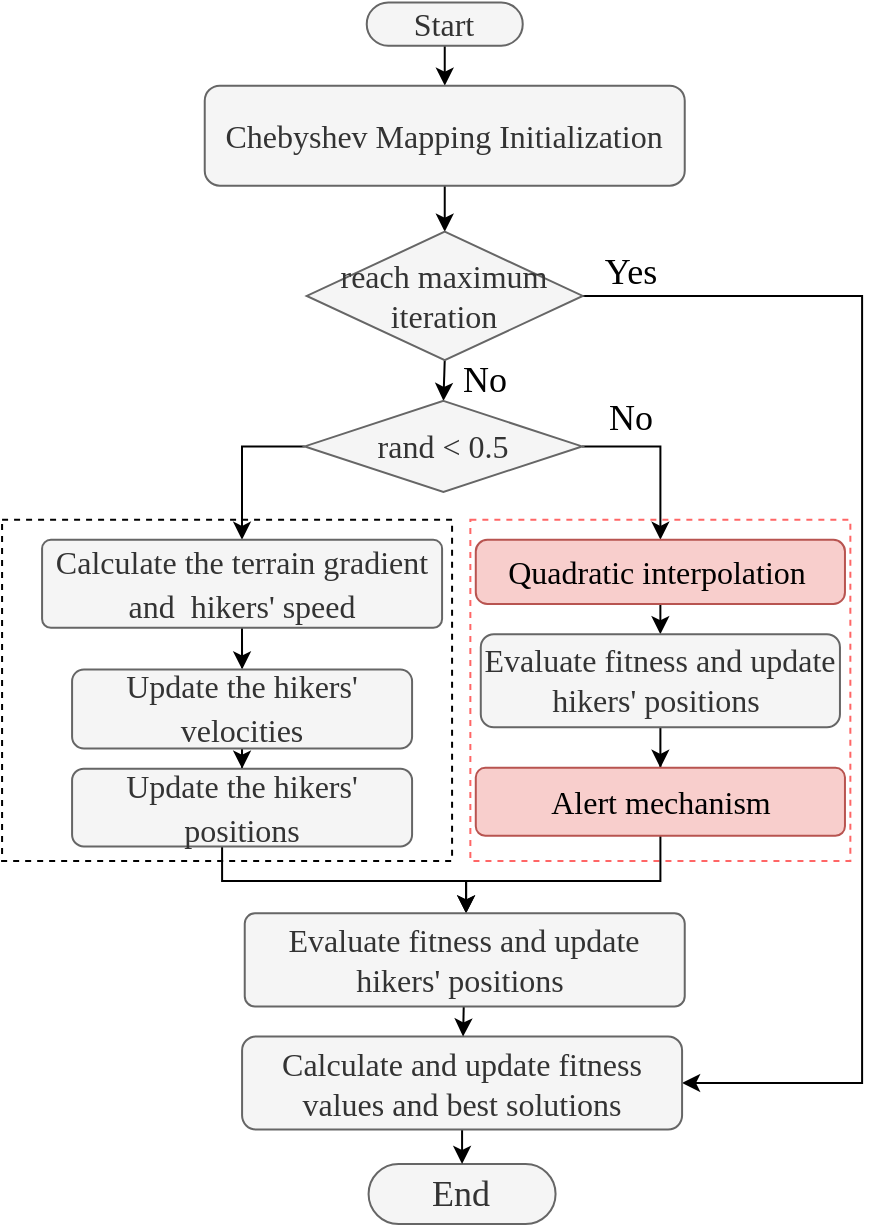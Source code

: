 <mxfile version="26.1.3">
  <diagram name="第 1 页" id="DrYwcsrSqI8XcHw-VVTQ">
    <mxGraphModel dx="-665" dy="2847" grid="1" gridSize="10" guides="1" tooltips="1" connect="1" arrows="1" fold="1" page="1" pageScale="1" pageWidth="827" pageHeight="1169" math="0" shadow="0">
      <root>
        <mxCell id="0" />
        <mxCell id="1" parent="0" />
        <mxCell id="znDbkGUDBgg_eZ-vlcGg-1" value="" style="rounded=0;whiteSpace=wrap;html=1;dashed=1;strokeColor=#FF6666;fontFamily=Times New Roman;fontSize=18;" vertex="1" parent="1">
          <mxGeometry x="2060.18" y="-1432.09" width="190" height="170.54" as="geometry" />
        </mxCell>
        <mxCell id="znDbkGUDBgg_eZ-vlcGg-2" value="" style="rounded=0;whiteSpace=wrap;html=1;dashed=1;fontFamily=Times New Roman;fontSize=18;" vertex="1" parent="1">
          <mxGeometry x="1826.04" y="-1432.09" width="225" height="170.54" as="geometry" />
        </mxCell>
        <mxCell id="znDbkGUDBgg_eZ-vlcGg-3" style="rounded=0;orthogonalLoop=1;jettySize=auto;html=1;entryX=0.5;entryY=0;entryDx=0;entryDy=0;fontFamily=Times New Roman;fontSize=18;" edge="1" parent="1" source="znDbkGUDBgg_eZ-vlcGg-4" target="znDbkGUDBgg_eZ-vlcGg-6">
          <mxGeometry relative="1" as="geometry" />
        </mxCell>
        <mxCell id="znDbkGUDBgg_eZ-vlcGg-4" value="Start" style="rounded=1;whiteSpace=wrap;html=1;absoluteArcSize=0;arcSize=50;fontSize=16;fontFamily=Times New Roman;fillColor=#f5f5f5;fontColor=#333333;strokeColor=#666666;" vertex="1" parent="1">
          <mxGeometry x="2008.37" y="-1690.7" width="78" height="21.53" as="geometry" />
        </mxCell>
        <mxCell id="znDbkGUDBgg_eZ-vlcGg-5" style="rounded=0;orthogonalLoop=1;jettySize=auto;html=1;entryX=0.5;entryY=0;entryDx=0;entryDy=0;fontFamily=Times New Roman;fontSize=18;" edge="1" parent="1" source="znDbkGUDBgg_eZ-vlcGg-6" target="znDbkGUDBgg_eZ-vlcGg-9">
          <mxGeometry relative="1" as="geometry" />
        </mxCell>
        <mxCell id="znDbkGUDBgg_eZ-vlcGg-6" value="&lt;font&gt;Chebyshev Mapping Initialization&lt;/font&gt;" style="rounded=1;whiteSpace=wrap;html=1;align=center;verticalAlign=middle;arcSize=15;fontFamily=Times New Roman;fontSize=16;fillColor=#f5f5f5;fontColor=#333333;strokeColor=#666666;" vertex="1" parent="1">
          <mxGeometry x="1927.37" y="-1649.17" width="240" height="50" as="geometry" />
        </mxCell>
        <mxCell id="znDbkGUDBgg_eZ-vlcGg-7" style="edgeStyle=orthogonalEdgeStyle;rounded=0;orthogonalLoop=1;jettySize=auto;html=1;exitX=0.5;exitY=1;exitDx=0;exitDy=0;entryX=0.5;entryY=0;entryDx=0;entryDy=0;fontFamily=Times New Roman;fontSize=18;" edge="1" parent="1" source="znDbkGUDBgg_eZ-vlcGg-9" target="znDbkGUDBgg_eZ-vlcGg-17">
          <mxGeometry relative="1" as="geometry" />
        </mxCell>
        <mxCell id="znDbkGUDBgg_eZ-vlcGg-8" style="edgeStyle=orthogonalEdgeStyle;rounded=0;orthogonalLoop=1;jettySize=auto;html=1;exitX=1;exitY=0.5;exitDx=0;exitDy=0;entryX=1;entryY=0.5;entryDx=0;entryDy=0;fontFamily=Times New Roman;fontSize=18;" edge="1" parent="1" source="znDbkGUDBgg_eZ-vlcGg-9" target="znDbkGUDBgg_eZ-vlcGg-12">
          <mxGeometry relative="1" as="geometry">
            <Array as="points">
              <mxPoint x="2256.04" y="-1543.55" />
              <mxPoint x="2256.04" y="-1150.55" />
            </Array>
          </mxGeometry>
        </mxCell>
        <mxCell id="znDbkGUDBgg_eZ-vlcGg-9" value="&lt;font&gt;&amp;nbsp;&lt;/font&gt;&lt;span style=&quot;background-color: initial;&quot;&gt;reach maximum&amp;nbsp; iteration&lt;/span&gt;" style="rhombus;whiteSpace=wrap;html=1;rounded=0;align=center;verticalAlign=middle;arcSize=50;fontFamily=Times New Roman;fontSize=16;fillColor=#f5f5f5;fontColor=#333333;strokeColor=#666666;" vertex="1" parent="1">
          <mxGeometry x="1978.37" y="-1576.15" width="138" height="64.25" as="geometry" />
        </mxCell>
        <mxCell id="znDbkGUDBgg_eZ-vlcGg-10" value="End" style="rounded=1;whiteSpace=wrap;html=1;absoluteArcSize=0;arcSize=50;align=center;verticalAlign=middle;fontFamily=Times New Roman;fontSize=18;fillColor=#f5f5f5;fontColor=#333333;strokeColor=#666666;" vertex="1" parent="1">
          <mxGeometry x="2009.29" y="-1110.0" width="93.496" height="30" as="geometry" />
        </mxCell>
        <mxCell id="znDbkGUDBgg_eZ-vlcGg-11" style="rounded=0;orthogonalLoop=1;jettySize=auto;html=1;fontFamily=Times New Roman;fontSize=18;" edge="1" parent="1" source="znDbkGUDBgg_eZ-vlcGg-12" target="znDbkGUDBgg_eZ-vlcGg-10">
          <mxGeometry relative="1" as="geometry" />
        </mxCell>
        <mxCell id="znDbkGUDBgg_eZ-vlcGg-12" value="&lt;font&gt;Calculate and update fitness values and best solutions&lt;/font&gt;" style="rounded=1;whiteSpace=wrap;html=1;align=center;verticalAlign=middle;arcSize=15;fontFamily=Times New Roman;fontSize=16;fillColor=#f5f5f5;fontColor=#333333;strokeColor=#666666;" vertex="1" parent="1">
          <mxGeometry x="1946.04" y="-1173.77" width="220" height="46.54" as="geometry" />
        </mxCell>
        <mxCell id="znDbkGUDBgg_eZ-vlcGg-13" value="&lt;font&gt;Yes&lt;/font&gt;" style="text;html=1;align=center;verticalAlign=middle;resizable=0;points=[];autosize=1;strokeColor=none;fillColor=none;fontSize=18;fontFamily=Times New Roman;" vertex="1" parent="1">
          <mxGeometry x="2114.717" y="-1576.15" width="50" height="40" as="geometry" />
        </mxCell>
        <mxCell id="znDbkGUDBgg_eZ-vlcGg-14" value="&lt;font&gt;No&lt;/font&gt;" style="text;html=1;align=center;verticalAlign=middle;resizable=0;points=[];autosize=1;fontSize=18;fontFamily=Times New Roman;" vertex="1" parent="1">
          <mxGeometry x="2042.074" y="-1521.55" width="50" height="40" as="geometry" />
        </mxCell>
        <mxCell id="znDbkGUDBgg_eZ-vlcGg-15" style="edgeStyle=orthogonalEdgeStyle;rounded=0;orthogonalLoop=1;jettySize=auto;html=1;fontFamily=Times New Roman;fontSize=18;exitX=0;exitY=0.5;exitDx=0;exitDy=0;" edge="1" parent="1" source="znDbkGUDBgg_eZ-vlcGg-17" target="znDbkGUDBgg_eZ-vlcGg-19">
          <mxGeometry relative="1" as="geometry" />
        </mxCell>
        <mxCell id="znDbkGUDBgg_eZ-vlcGg-16" style="edgeStyle=orthogonalEdgeStyle;rounded=0;orthogonalLoop=1;jettySize=auto;html=1;fontFamily=Times New Roman;fontSize=18;exitX=1;exitY=0.5;exitDx=0;exitDy=0;" edge="1" parent="1" source="znDbkGUDBgg_eZ-vlcGg-17" target="znDbkGUDBgg_eZ-vlcGg-25">
          <mxGeometry relative="1" as="geometry" />
        </mxCell>
        <mxCell id="znDbkGUDBgg_eZ-vlcGg-17" value="rand &amp;lt; &lt;font&gt;0.5&lt;/font&gt;" style="rhombus;whiteSpace=wrap;html=1;rounded=0;align=center;verticalAlign=middle;arcSize=50;fontFamily=Times New Roman;fontSize=16;fillColor=#f5f5f5;fontColor=#333333;strokeColor=#666666;" vertex="1" parent="1">
          <mxGeometry x="1977.38" y="-1491.55" width="138.66" height="45.5" as="geometry" />
        </mxCell>
        <mxCell id="znDbkGUDBgg_eZ-vlcGg-18" style="edgeStyle=orthogonalEdgeStyle;rounded=0;orthogonalLoop=1;jettySize=auto;html=1;entryX=0.5;entryY=0;entryDx=0;entryDy=0;" edge="1" parent="1" source="znDbkGUDBgg_eZ-vlcGg-19" target="znDbkGUDBgg_eZ-vlcGg-21">
          <mxGeometry relative="1" as="geometry" />
        </mxCell>
        <mxCell id="znDbkGUDBgg_eZ-vlcGg-19" value="&lt;font style=&quot;font-size: 16px;&quot;&gt;Calculate the terrain gradient and&amp;nbsp; hikers&#39; speed&lt;/font&gt;" style="rounded=1;whiteSpace=wrap;html=1;align=center;verticalAlign=middle;arcSize=10;fontFamily=Times New Roman;fontSize=18;fillColor=#f5f5f5;fontColor=#333333;strokeColor=#666666;" vertex="1" parent="1">
          <mxGeometry x="1846.04" y="-1422.09" width="200" height="44" as="geometry" />
        </mxCell>
        <mxCell id="znDbkGUDBgg_eZ-vlcGg-20" style="edgeStyle=orthogonalEdgeStyle;rounded=0;orthogonalLoop=1;jettySize=auto;html=1;entryX=0.5;entryY=0;entryDx=0;entryDy=0;" edge="1" parent="1" source="znDbkGUDBgg_eZ-vlcGg-21" target="znDbkGUDBgg_eZ-vlcGg-23">
          <mxGeometry relative="1" as="geometry" />
        </mxCell>
        <mxCell id="znDbkGUDBgg_eZ-vlcGg-21" value="&lt;font style=&quot;font-size: 16px;&quot;&gt;Update the hikers&#39; velocities&lt;/font&gt;" style="rounded=1;whiteSpace=wrap;html=1;align=center;verticalAlign=middle;arcSize=15;fontFamily=Times New Roman;fontSize=18;fillColor=#f5f5f5;fontColor=#333333;strokeColor=#666666;" vertex="1" parent="1">
          <mxGeometry x="1861.04" y="-1357.31" width="170" height="39.56" as="geometry" />
        </mxCell>
        <mxCell id="znDbkGUDBgg_eZ-vlcGg-22" style="edgeStyle=orthogonalEdgeStyle;rounded=0;orthogonalLoop=1;jettySize=auto;html=1;fontFamily=Times New Roman;fontSize=18;" edge="1" parent="1" source="znDbkGUDBgg_eZ-vlcGg-23" target="znDbkGUDBgg_eZ-vlcGg-31">
          <mxGeometry relative="1" as="geometry">
            <Array as="points">
              <mxPoint x="1936.04" y="-1251.55" />
              <mxPoint x="2058.04" y="-1251.55" />
            </Array>
          </mxGeometry>
        </mxCell>
        <mxCell id="znDbkGUDBgg_eZ-vlcGg-23" value="&lt;font style=&quot;font-size: 16px;&quot;&gt;Update the hikers&#39; positions&lt;/font&gt;" style="rounded=1;whiteSpace=wrap;html=1;align=center;verticalAlign=middle;arcSize=15;fontFamily=Times New Roman;fontSize=18;fillColor=#f5f5f5;fontColor=#333333;strokeColor=#666666;" vertex="1" parent="1">
          <mxGeometry x="1861.04" y="-1307.67" width="170" height="38.89" as="geometry" />
        </mxCell>
        <mxCell id="znDbkGUDBgg_eZ-vlcGg-24" style="rounded=0;orthogonalLoop=1;jettySize=auto;html=1;" edge="1" parent="1" source="znDbkGUDBgg_eZ-vlcGg-25" target="znDbkGUDBgg_eZ-vlcGg-27">
          <mxGeometry relative="1" as="geometry" />
        </mxCell>
        <mxCell id="znDbkGUDBgg_eZ-vlcGg-25" value="Quadratic interpolation&amp;nbsp;" style="rounded=1;whiteSpace=wrap;html=1;align=center;verticalAlign=middle;arcSize=18;fontFamily=Times New Roman;fontSize=16;strokeColor=#b85450;fontColor=default;fillColor=#f8cecc;" vertex="1" parent="1">
          <mxGeometry x="2062.89" y="-1422.09" width="184.59" height="32.09" as="geometry" />
        </mxCell>
        <mxCell id="znDbkGUDBgg_eZ-vlcGg-26" style="edgeStyle=orthogonalEdgeStyle;rounded=0;orthogonalLoop=1;jettySize=auto;html=1;entryX=0.5;entryY=0;entryDx=0;entryDy=0;" edge="1" parent="1" source="znDbkGUDBgg_eZ-vlcGg-27" target="znDbkGUDBgg_eZ-vlcGg-29">
          <mxGeometry relative="1" as="geometry" />
        </mxCell>
        <mxCell id="znDbkGUDBgg_eZ-vlcGg-27" value="Evaluate fitness and update hikers&#39; positions&amp;nbsp;" style="rounded=1;whiteSpace=wrap;html=1;align=center;verticalAlign=middle;arcSize=14;fontFamily=Times New Roman;fontSize=16;fillColor=#f5f5f5;fontColor=#333333;strokeColor=#666666;" vertex="1" parent="1">
          <mxGeometry x="2065.39" y="-1374.88" width="179.59" height="46.54" as="geometry" />
        </mxCell>
        <mxCell id="znDbkGUDBgg_eZ-vlcGg-28" style="edgeStyle=orthogonalEdgeStyle;rounded=0;orthogonalLoop=1;jettySize=auto;html=1;fontFamily=Times New Roman;fontSize=18;" edge="1" parent="1" source="znDbkGUDBgg_eZ-vlcGg-29" target="znDbkGUDBgg_eZ-vlcGg-31">
          <mxGeometry relative="1" as="geometry">
            <Array as="points">
              <mxPoint x="2155.04" y="-1251.55" />
              <mxPoint x="2058.04" y="-1251.55" />
            </Array>
          </mxGeometry>
        </mxCell>
        <mxCell id="znDbkGUDBgg_eZ-vlcGg-29" value="Alert mechanism" style="rounded=1;whiteSpace=wrap;html=1;align=center;verticalAlign=middle;arcSize=14;fontFamily=Times New Roman;fontSize=16;strokeColor=#b85450;fontColor=default;fillColor=#f8cecc;" vertex="1" parent="1">
          <mxGeometry x="2062.89" y="-1308.09" width="184.59" height="34" as="geometry" />
        </mxCell>
        <mxCell id="znDbkGUDBgg_eZ-vlcGg-30" style="rounded=0;orthogonalLoop=1;jettySize=auto;html=1;fontFamily=Times New Roman;fontSize=18;" edge="1" parent="1" source="znDbkGUDBgg_eZ-vlcGg-31" target="znDbkGUDBgg_eZ-vlcGg-12">
          <mxGeometry relative="1" as="geometry" />
        </mxCell>
        <mxCell id="znDbkGUDBgg_eZ-vlcGg-31" value="Evaluate fitness and update hikers&#39; positions&amp;nbsp;" style="rounded=1;whiteSpace=wrap;html=1;align=center;verticalAlign=middle;arcSize=11;fontFamily=Times New Roman;fontSize=16;fillColor=#f5f5f5;fontColor=#333333;strokeColor=#666666;" vertex="1" parent="1">
          <mxGeometry x="1947.37" y="-1235.32" width="220" height="46.54" as="geometry" />
        </mxCell>
        <mxCell id="znDbkGUDBgg_eZ-vlcGg-32" value="&lt;font&gt;No&lt;/font&gt;" style="text;html=1;align=center;verticalAlign=middle;resizable=0;points=[];autosize=1;fontSize=18;fontFamily=Times New Roman;" vertex="1" parent="1">
          <mxGeometry x="2114.714" y="-1502.75" width="50" height="40" as="geometry" />
        </mxCell>
      </root>
    </mxGraphModel>
  </diagram>
</mxfile>
